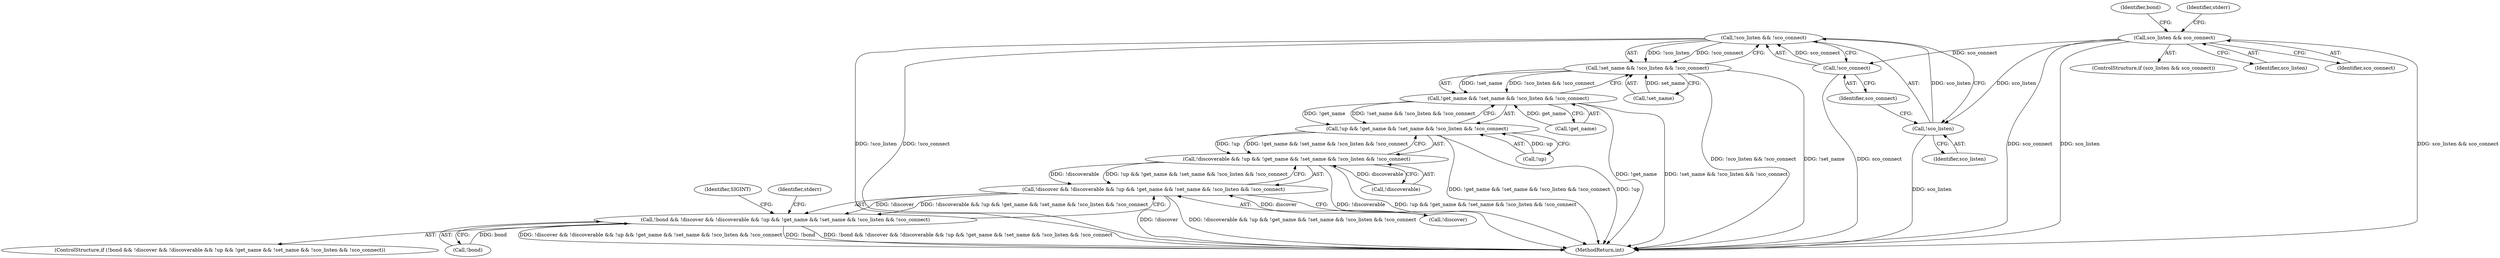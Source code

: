 digraph "0_Android_37c88107679d36c419572732b4af6e18bb2f7dce_6@API" {
"1000158" [label="(Call,!sco_listen && !sco_connect)"];
"1000159" [label="(Call,!sco_listen)"];
"1000128" [label="(Call,sco_listen && sco_connect)"];
"1000161" [label="(Call,!sco_connect)"];
"1000155" [label="(Call,!set_name && !sco_listen && !sco_connect)"];
"1000152" [label="(Call,!get_name && !set_name && !sco_listen && !sco_connect)"];
"1000149" [label="(Call,!up && !get_name && !set_name && !sco_listen && !sco_connect)"];
"1000146" [label="(Call,!discoverable && !up && !get_name && !set_name && !sco_listen && !sco_connect)"];
"1000143" [label="(Call,!discover && !discoverable && !up && !get_name && !set_name && !sco_listen && !sco_connect)"];
"1000140" [label="(Call,!bond && !discover && !discoverable && !up && !get_name && !set_name && !sco_listen && !sco_connect)"];
"1000161" [label="(Call,!sco_connect)"];
"1000165" [label="(Identifier,stderr)"];
"1000159" [label="(Call,!sco_listen)"];
"1000160" [label="(Identifier,sco_listen)"];
"1000149" [label="(Call,!up && !get_name && !set_name && !sco_listen && !sco_connect)"];
"1000155" [label="(Call,!set_name && !sco_listen && !sco_connect)"];
"1000153" [label="(Call,!get_name)"];
"1000141" [label="(Call,!bond)"];
"1000586" [label="(MethodReturn,int)"];
"1000156" [label="(Call,!set_name)"];
"1000146" [label="(Call,!discoverable && !up && !get_name && !set_name && !sco_listen && !sco_connect)"];
"1000127" [label="(ControlStructure,if (sco_listen && sco_connect))"];
"1000150" [label="(Call,!up)"];
"1000144" [label="(Call,!discover)"];
"1000158" [label="(Call,!sco_listen && !sco_connect)"];
"1000152" [label="(Call,!get_name && !set_name && !sco_listen && !sco_connect)"];
"1000129" [label="(Identifier,sco_listen)"];
"1000162" [label="(Identifier,sco_connect)"];
"1000147" [label="(Call,!discoverable)"];
"1000142" [label="(Identifier,bond)"];
"1000130" [label="(Identifier,sco_connect)"];
"1000140" [label="(Call,!bond && !discover && !discoverable && !up && !get_name && !set_name && !sco_listen && !sco_connect)"];
"1000143" [label="(Call,!discover && !discoverable && !up && !get_name && !set_name && !sco_listen && !sco_connect)"];
"1000133" [label="(Identifier,stderr)"];
"1000128" [label="(Call,sco_listen && sco_connect)"];
"1000139" [label="(ControlStructure,if (!bond && !discover && !discoverable && !up && !get_name && !set_name && !sco_listen && !sco_connect))"];
"1000174" [label="(Identifier,SIGINT)"];
"1000158" -> "1000155"  [label="AST: "];
"1000158" -> "1000159"  [label="CFG: "];
"1000158" -> "1000161"  [label="CFG: "];
"1000159" -> "1000158"  [label="AST: "];
"1000161" -> "1000158"  [label="AST: "];
"1000155" -> "1000158"  [label="CFG: "];
"1000158" -> "1000586"  [label="DDG: !sco_listen"];
"1000158" -> "1000586"  [label="DDG: !sco_connect"];
"1000158" -> "1000155"  [label="DDG: !sco_listen"];
"1000158" -> "1000155"  [label="DDG: !sco_connect"];
"1000159" -> "1000158"  [label="DDG: sco_listen"];
"1000161" -> "1000158"  [label="DDG: sco_connect"];
"1000159" -> "1000160"  [label="CFG: "];
"1000160" -> "1000159"  [label="AST: "];
"1000162" -> "1000159"  [label="CFG: "];
"1000159" -> "1000586"  [label="DDG: sco_listen"];
"1000128" -> "1000159"  [label="DDG: sco_listen"];
"1000128" -> "1000127"  [label="AST: "];
"1000128" -> "1000129"  [label="CFG: "];
"1000128" -> "1000130"  [label="CFG: "];
"1000129" -> "1000128"  [label="AST: "];
"1000130" -> "1000128"  [label="AST: "];
"1000133" -> "1000128"  [label="CFG: "];
"1000142" -> "1000128"  [label="CFG: "];
"1000128" -> "1000586"  [label="DDG: sco_connect"];
"1000128" -> "1000586"  [label="DDG: sco_listen"];
"1000128" -> "1000586"  [label="DDG: sco_listen && sco_connect"];
"1000128" -> "1000161"  [label="DDG: sco_connect"];
"1000161" -> "1000162"  [label="CFG: "];
"1000162" -> "1000161"  [label="AST: "];
"1000161" -> "1000586"  [label="DDG: sco_connect"];
"1000155" -> "1000152"  [label="AST: "];
"1000155" -> "1000156"  [label="CFG: "];
"1000156" -> "1000155"  [label="AST: "];
"1000152" -> "1000155"  [label="CFG: "];
"1000155" -> "1000586"  [label="DDG: !sco_listen && !sco_connect"];
"1000155" -> "1000586"  [label="DDG: !set_name"];
"1000155" -> "1000152"  [label="DDG: !set_name"];
"1000155" -> "1000152"  [label="DDG: !sco_listen && !sco_connect"];
"1000156" -> "1000155"  [label="DDG: set_name"];
"1000152" -> "1000149"  [label="AST: "];
"1000152" -> "1000153"  [label="CFG: "];
"1000153" -> "1000152"  [label="AST: "];
"1000149" -> "1000152"  [label="CFG: "];
"1000152" -> "1000586"  [label="DDG: !set_name && !sco_listen && !sco_connect"];
"1000152" -> "1000586"  [label="DDG: !get_name"];
"1000152" -> "1000149"  [label="DDG: !get_name"];
"1000152" -> "1000149"  [label="DDG: !set_name && !sco_listen && !sco_connect"];
"1000153" -> "1000152"  [label="DDG: get_name"];
"1000149" -> "1000146"  [label="AST: "];
"1000149" -> "1000150"  [label="CFG: "];
"1000150" -> "1000149"  [label="AST: "];
"1000146" -> "1000149"  [label="CFG: "];
"1000149" -> "1000586"  [label="DDG: !get_name && !set_name && !sco_listen && !sco_connect"];
"1000149" -> "1000586"  [label="DDG: !up"];
"1000149" -> "1000146"  [label="DDG: !up"];
"1000149" -> "1000146"  [label="DDG: !get_name && !set_name && !sco_listen && !sco_connect"];
"1000150" -> "1000149"  [label="DDG: up"];
"1000146" -> "1000143"  [label="AST: "];
"1000146" -> "1000147"  [label="CFG: "];
"1000147" -> "1000146"  [label="AST: "];
"1000143" -> "1000146"  [label="CFG: "];
"1000146" -> "1000586"  [label="DDG: !up && !get_name && !set_name && !sco_listen && !sco_connect"];
"1000146" -> "1000586"  [label="DDG: !discoverable"];
"1000146" -> "1000143"  [label="DDG: !discoverable"];
"1000146" -> "1000143"  [label="DDG: !up && !get_name && !set_name && !sco_listen && !sco_connect"];
"1000147" -> "1000146"  [label="DDG: discoverable"];
"1000143" -> "1000140"  [label="AST: "];
"1000143" -> "1000144"  [label="CFG: "];
"1000144" -> "1000143"  [label="AST: "];
"1000140" -> "1000143"  [label="CFG: "];
"1000143" -> "1000586"  [label="DDG: !discover"];
"1000143" -> "1000586"  [label="DDG: !discoverable && !up && !get_name && !set_name && !sco_listen && !sco_connect"];
"1000143" -> "1000140"  [label="DDG: !discover"];
"1000143" -> "1000140"  [label="DDG: !discoverable && !up && !get_name && !set_name && !sco_listen && !sco_connect"];
"1000144" -> "1000143"  [label="DDG: discover"];
"1000140" -> "1000139"  [label="AST: "];
"1000140" -> "1000141"  [label="CFG: "];
"1000141" -> "1000140"  [label="AST: "];
"1000165" -> "1000140"  [label="CFG: "];
"1000174" -> "1000140"  [label="CFG: "];
"1000140" -> "1000586"  [label="DDG: !bond"];
"1000140" -> "1000586"  [label="DDG: !bond && !discover && !discoverable && !up && !get_name && !set_name && !sco_listen && !sco_connect"];
"1000140" -> "1000586"  [label="DDG: !discover && !discoverable && !up && !get_name && !set_name && !sco_listen && !sco_connect"];
"1000141" -> "1000140"  [label="DDG: bond"];
}
